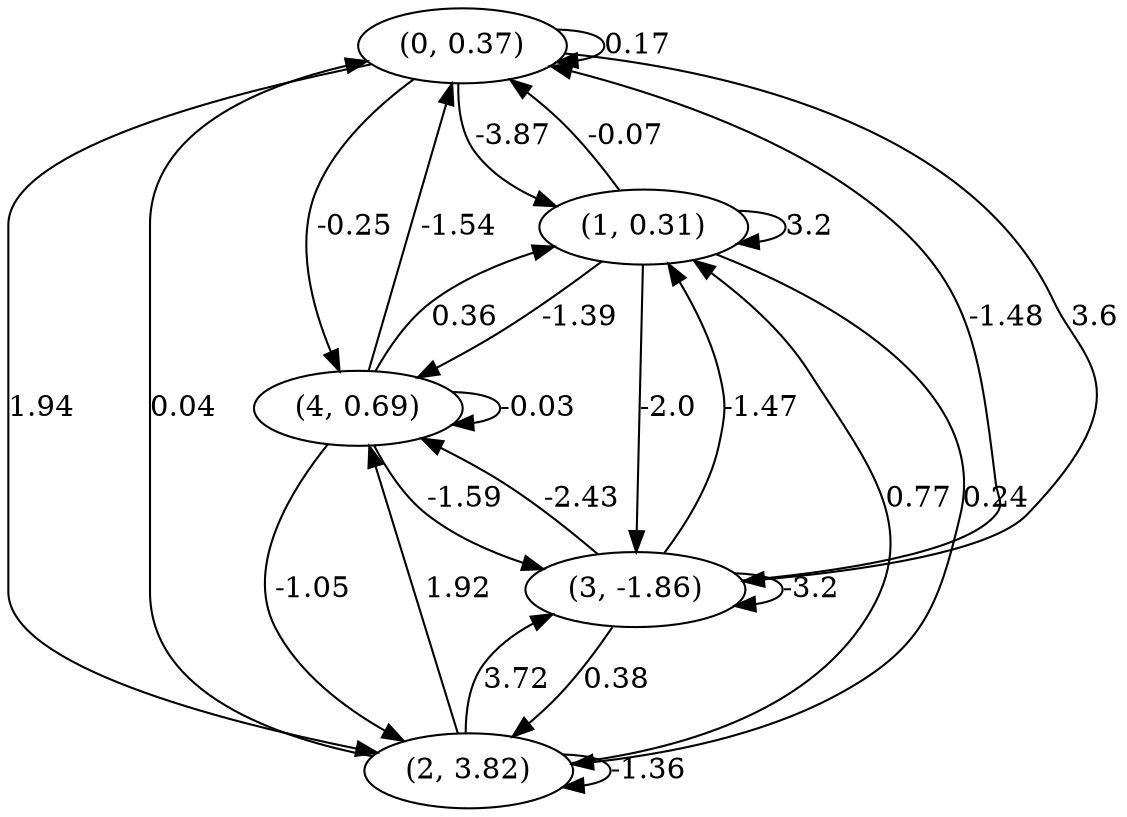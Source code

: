 digraph {
    0 [ label = "(0, 0.37)" ]
    1 [ label = "(1, 0.31)" ]
    2 [ label = "(2, 3.82)" ]
    3 [ label = "(3, -1.86)" ]
    4 [ label = "(4, 0.69)" ]
    0 -> 0 [ label = "0.17" ]
    1 -> 1 [ label = "3.2" ]
    2 -> 2 [ label = "-1.36" ]
    3 -> 3 [ label = "-3.2" ]
    4 -> 4 [ label = "-0.03" ]
    1 -> 0 [ label = "-0.07" ]
    2 -> 0 [ label = "0.04" ]
    3 -> 0 [ label = "-1.48" ]
    4 -> 0 [ label = "-1.54" ]
    0 -> 1 [ label = "-3.87" ]
    2 -> 1 [ label = "0.77" ]
    3 -> 1 [ label = "-1.47" ]
    4 -> 1 [ label = "0.36" ]
    0 -> 2 [ label = "1.94" ]
    1 -> 2 [ label = "0.24" ]
    3 -> 2 [ label = "0.38" ]
    4 -> 2 [ label = "-1.05" ]
    0 -> 3 [ label = "3.6" ]
    1 -> 3 [ label = "-2.0" ]
    2 -> 3 [ label = "3.72" ]
    4 -> 3 [ label = "-1.59" ]
    0 -> 4 [ label = "-0.25" ]
    1 -> 4 [ label = "-1.39" ]
    2 -> 4 [ label = "1.92" ]
    3 -> 4 [ label = "-2.43" ]
}

